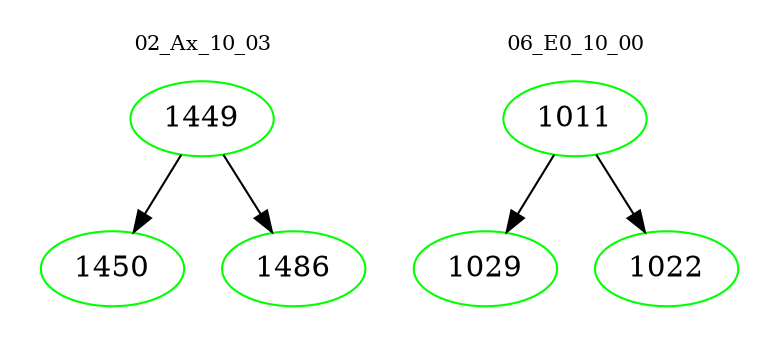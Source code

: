 digraph{
subgraph cluster_0 {
color = white
label = "02_Ax_10_03";
fontsize=10;
T0_1449 [label="1449", color="green"]
T0_1449 -> T0_1450 [color="black"]
T0_1450 [label="1450", color="green"]
T0_1449 -> T0_1486 [color="black"]
T0_1486 [label="1486", color="green"]
}
subgraph cluster_1 {
color = white
label = "06_E0_10_00";
fontsize=10;
T1_1011 [label="1011", color="green"]
T1_1011 -> T1_1029 [color="black"]
T1_1029 [label="1029", color="green"]
T1_1011 -> T1_1022 [color="black"]
T1_1022 [label="1022", color="green"]
}
}
